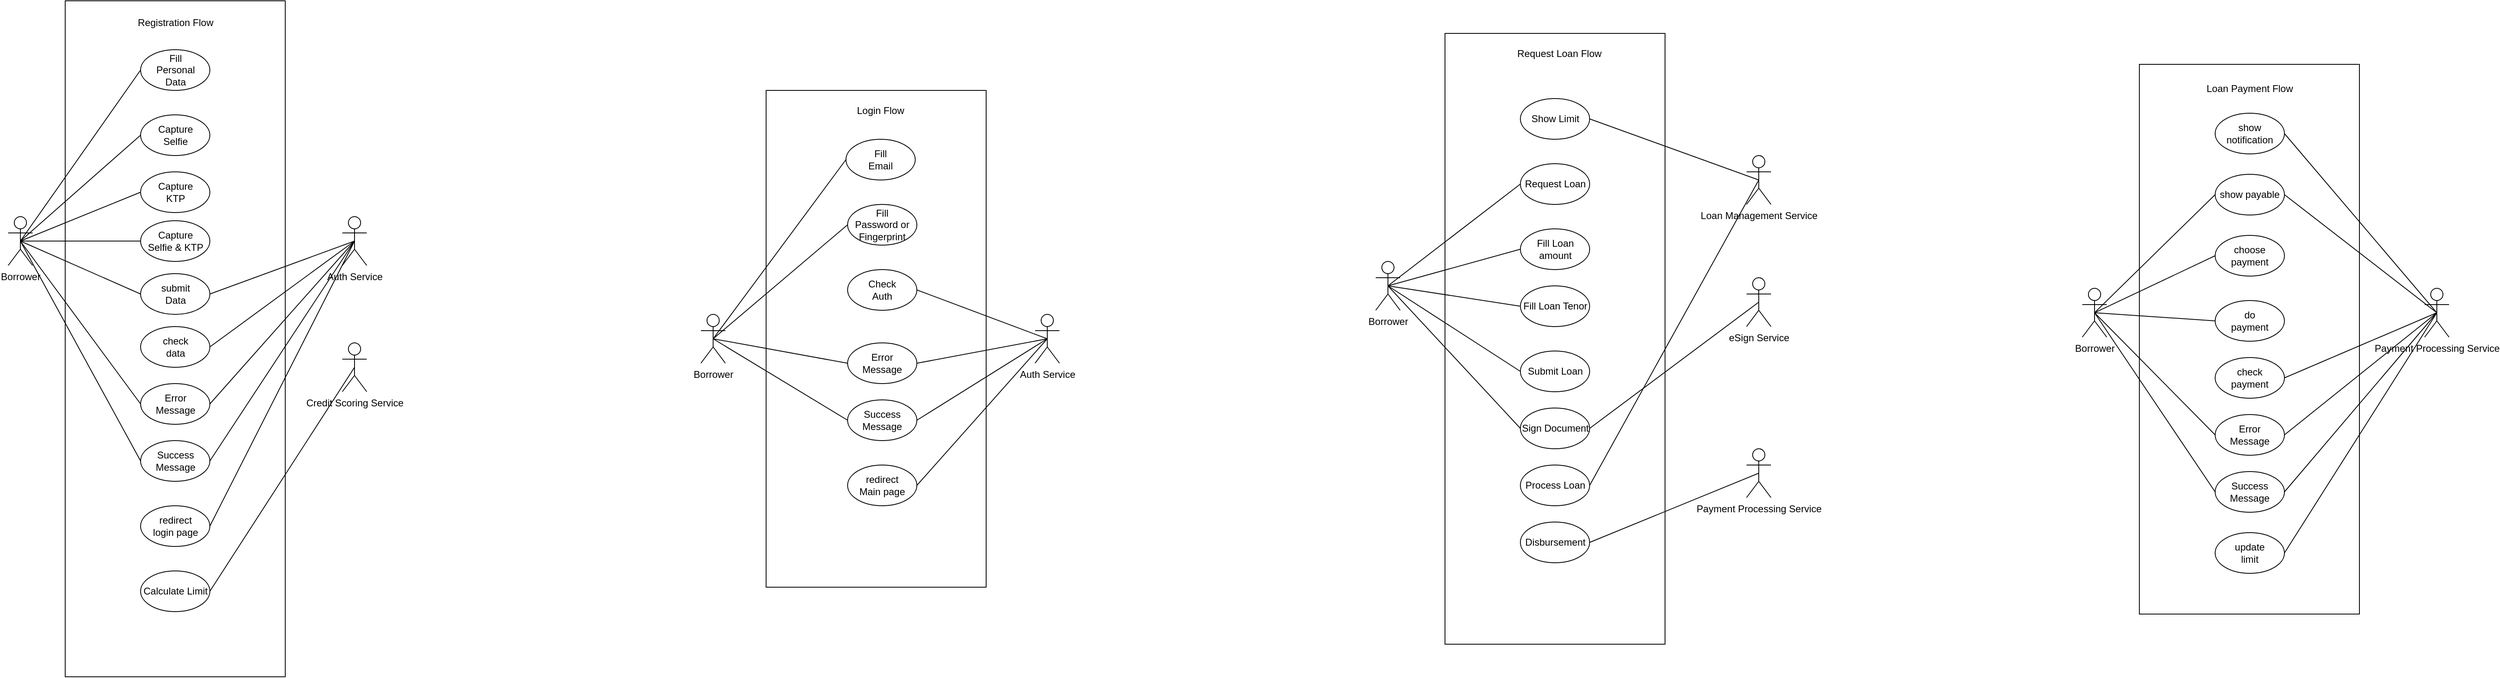 <mxfile version="21.3.4" type="device">
  <diagram name="Page-1" id="trqMA6kiyU-wLQIfASnf">
    <mxGraphModel dx="2074" dy="1130" grid="1" gridSize="10" guides="1" tooltips="1" connect="1" arrows="1" fold="1" page="1" pageScale="1" pageWidth="850" pageHeight="1100" math="0" shadow="0">
      <root>
        <mxCell id="0" />
        <mxCell id="1" parent="0" />
        <mxCell id="stLxp_5td-xepopUjHBC-103" value="" style="verticalLabelPosition=bottom;verticalAlign=top;html=1;shape=mxgraph.basic.rect;fillColor2=none;strokeWidth=1;size=20;indent=5;" vertex="1" parent="1">
          <mxGeometry x="2820" y="213" width="270" height="675" as="geometry" />
        </mxCell>
        <mxCell id="stLxp_5td-xepopUjHBC-64" value="" style="group" vertex="1" connectable="0" parent="1">
          <mxGeometry x="1968" y="175" width="270" height="750" as="geometry" />
        </mxCell>
        <mxCell id="stLxp_5td-xepopUjHBC-62" value="" style="verticalLabelPosition=bottom;verticalAlign=top;html=1;shape=mxgraph.basic.rect;fillColor2=none;strokeWidth=1;size=20;indent=5;" vertex="1" parent="stLxp_5td-xepopUjHBC-64">
          <mxGeometry width="270" height="750" as="geometry" />
        </mxCell>
        <mxCell id="stLxp_5td-xepopUjHBC-63" value="Request Loan Flow" style="text;html=1;align=center;verticalAlign=middle;resizable=0;points=[];autosize=1;strokeColor=none;fillColor=none;" vertex="1" parent="stLxp_5td-xepopUjHBC-64">
          <mxGeometry x="75" y="10" width="130" height="30" as="geometry" />
        </mxCell>
        <mxCell id="stLxp_5td-xepopUjHBC-74" value="Show Limit" style="ellipse;whiteSpace=wrap;html=1;" vertex="1" parent="stLxp_5td-xepopUjHBC-64">
          <mxGeometry x="92.5" y="80" width="85" height="50" as="geometry" />
        </mxCell>
        <mxCell id="stLxp_5td-xepopUjHBC-86" value="Request Loan" style="ellipse;whiteSpace=wrap;html=1;" vertex="1" parent="stLxp_5td-xepopUjHBC-64">
          <mxGeometry x="92.5" y="160" width="85" height="50" as="geometry" />
        </mxCell>
        <mxCell id="stLxp_5td-xepopUjHBC-87" value="Fill Loan amount" style="ellipse;whiteSpace=wrap;html=1;" vertex="1" parent="stLxp_5td-xepopUjHBC-64">
          <mxGeometry x="92.5" y="240" width="85" height="50" as="geometry" />
        </mxCell>
        <mxCell id="stLxp_5td-xepopUjHBC-88" value="Fill Loan Tenor" style="ellipse;whiteSpace=wrap;html=1;" vertex="1" parent="stLxp_5td-xepopUjHBC-64">
          <mxGeometry x="92.5" y="310" width="85" height="50" as="geometry" />
        </mxCell>
        <mxCell id="stLxp_5td-xepopUjHBC-89" value="Submit Loan" style="ellipse;whiteSpace=wrap;html=1;" vertex="1" parent="stLxp_5td-xepopUjHBC-64">
          <mxGeometry x="92.5" y="390" width="85" height="50" as="geometry" />
        </mxCell>
        <mxCell id="stLxp_5td-xepopUjHBC-92" value="Sign Document" style="ellipse;whiteSpace=wrap;html=1;" vertex="1" parent="stLxp_5td-xepopUjHBC-64">
          <mxGeometry x="92.5" y="460" width="85" height="50" as="geometry" />
        </mxCell>
        <mxCell id="stLxp_5td-xepopUjHBC-36" value="Process Loan" style="ellipse;whiteSpace=wrap;html=1;" vertex="1" parent="stLxp_5td-xepopUjHBC-64">
          <mxGeometry x="92.5" y="530" width="85" height="50" as="geometry" />
        </mxCell>
        <mxCell id="stLxp_5td-xepopUjHBC-101" value="Disbursement" style="ellipse;whiteSpace=wrap;html=1;" vertex="1" parent="stLxp_5td-xepopUjHBC-64">
          <mxGeometry x="92.5" y="600" width="85" height="50" as="geometry" />
        </mxCell>
        <mxCell id="stLxp_5td-xepopUjHBC-66" value="" style="group" vertex="1" connectable="0" parent="1">
          <mxGeometry x="275" y="135" width="270" height="830" as="geometry" />
        </mxCell>
        <mxCell id="stLxp_5td-xepopUjHBC-4" value="" style="verticalLabelPosition=bottom;verticalAlign=top;html=1;shape=mxgraph.basic.rect;fillColor2=none;strokeWidth=1;size=20;indent=5;" vertex="1" parent="stLxp_5td-xepopUjHBC-66">
          <mxGeometry width="270" height="830" as="geometry" />
        </mxCell>
        <mxCell id="stLxp_5td-xepopUjHBC-8" value="Registration Flow" style="text;html=1;align=center;verticalAlign=middle;resizable=0;points=[];autosize=1;strokeColor=none;fillColor=none;" vertex="1" parent="stLxp_5td-xepopUjHBC-66">
          <mxGeometry x="75" y="11.857" width="120" height="30" as="geometry" />
        </mxCell>
        <mxCell id="stLxp_5td-xepopUjHBC-73" value="Calculate Limit" style="ellipse;whiteSpace=wrap;html=1;" vertex="1" parent="stLxp_5td-xepopUjHBC-66">
          <mxGeometry x="92.5" y="700" width="85" height="50" as="geometry" />
        </mxCell>
        <mxCell id="stLxp_5td-xepopUjHBC-65" value="" style="group" vertex="1" connectable="0" parent="1">
          <mxGeometry x="1135" y="245" width="270" height="610" as="geometry" />
        </mxCell>
        <mxCell id="stLxp_5td-xepopUjHBC-37" value="" style="verticalLabelPosition=bottom;verticalAlign=top;html=1;shape=mxgraph.basic.rect;fillColor2=none;strokeWidth=1;size=20;indent=5;" vertex="1" parent="stLxp_5td-xepopUjHBC-65">
          <mxGeometry width="270" height="610" as="geometry" />
        </mxCell>
        <mxCell id="stLxp_5td-xepopUjHBC-38" value="Login Flow" style="text;html=1;align=center;verticalAlign=middle;resizable=0;points=[];autosize=1;strokeColor=none;fillColor=none;" vertex="1" parent="stLxp_5td-xepopUjHBC-65">
          <mxGeometry x="100" y="10" width="80" height="30" as="geometry" />
        </mxCell>
        <mxCell id="stLxp_5td-xepopUjHBC-1" value="Borrower" style="shape=umlActor;verticalLabelPosition=bottom;verticalAlign=top;html=1;outlineConnect=0;" vertex="1" parent="1">
          <mxGeometry x="205" y="400" width="30" height="60" as="geometry" />
        </mxCell>
        <mxCell id="stLxp_5td-xepopUjHBC-5" value="Fill&lt;br&gt;Personal&lt;br&gt;Data" style="ellipse;whiteSpace=wrap;html=1;" vertex="1" parent="1">
          <mxGeometry x="367.5" y="195" width="85" height="50" as="geometry" />
        </mxCell>
        <mxCell id="stLxp_5td-xepopUjHBC-6" value="Auth Service" style="shape=umlActor;verticalLabelPosition=bottom;verticalAlign=top;html=1;outlineConnect=0;" vertex="1" parent="1">
          <mxGeometry x="615" y="400" width="30" height="60" as="geometry" />
        </mxCell>
        <mxCell id="stLxp_5td-xepopUjHBC-9" value="submit&lt;br&gt;Data" style="ellipse;whiteSpace=wrap;html=1;" vertex="1" parent="1">
          <mxGeometry x="367.5" y="470" width="85" height="50" as="geometry" />
        </mxCell>
        <mxCell id="stLxp_5td-xepopUjHBC-14" value="" style="endArrow=none;html=1;rounded=0;exitX=0.5;exitY=0.5;exitDx=0;exitDy=0;exitPerimeter=0;entryX=0;entryY=0.5;entryDx=0;entryDy=0;" edge="1" parent="1" source="stLxp_5td-xepopUjHBC-1" target="stLxp_5td-xepopUjHBC-5">
          <mxGeometry width="50" height="50" relative="1" as="geometry">
            <mxPoint x="205" y="95" as="sourcePoint" />
            <mxPoint x="255" y="45" as="targetPoint" />
          </mxGeometry>
        </mxCell>
        <mxCell id="stLxp_5td-xepopUjHBC-15" value="" style="endArrow=none;html=1;rounded=0;exitX=0.5;exitY=0.5;exitDx=0;exitDy=0;exitPerimeter=0;entryX=0;entryY=0.5;entryDx=0;entryDy=0;" edge="1" parent="1" source="stLxp_5td-xepopUjHBC-1" target="stLxp_5td-xepopUjHBC-9">
          <mxGeometry width="50" height="50" relative="1" as="geometry">
            <mxPoint x="205" y="95" as="sourcePoint" />
            <mxPoint x="255" y="45" as="targetPoint" />
          </mxGeometry>
        </mxCell>
        <mxCell id="stLxp_5td-xepopUjHBC-16" value="" style="endArrow=none;html=1;rounded=0;exitX=0.5;exitY=0.5;exitDx=0;exitDy=0;exitPerimeter=0;entryX=1;entryY=0.5;entryDx=0;entryDy=0;" edge="1" parent="1" source="stLxp_5td-xepopUjHBC-6" target="stLxp_5td-xepopUjHBC-9">
          <mxGeometry width="50" height="50" relative="1" as="geometry">
            <mxPoint x="85" y="65" as="sourcePoint" />
            <mxPoint x="135" y="15" as="targetPoint" />
          </mxGeometry>
        </mxCell>
        <mxCell id="stLxp_5td-xepopUjHBC-17" value="check&lt;br&gt;data" style="ellipse;whiteSpace=wrap;html=1;" vertex="1" parent="1">
          <mxGeometry x="367.5" y="535" width="85" height="50" as="geometry" />
        </mxCell>
        <mxCell id="stLxp_5td-xepopUjHBC-18" value="Capture&lt;br&gt;Selfie" style="ellipse;whiteSpace=wrap;html=1;" vertex="1" parent="1">
          <mxGeometry x="367.5" y="275" width="85" height="50" as="geometry" />
        </mxCell>
        <mxCell id="stLxp_5td-xepopUjHBC-19" value="Capture&lt;br&gt;KTP" style="ellipse;whiteSpace=wrap;html=1;" vertex="1" parent="1">
          <mxGeometry x="367.5" y="345" width="85" height="50" as="geometry" />
        </mxCell>
        <mxCell id="stLxp_5td-xepopUjHBC-20" value="Capture&lt;br&gt;Selfie &amp;amp; KTP" style="ellipse;whiteSpace=wrap;html=1;" vertex="1" parent="1">
          <mxGeometry x="367.5" y="405" width="85" height="50" as="geometry" />
        </mxCell>
        <mxCell id="stLxp_5td-xepopUjHBC-21" value="" style="endArrow=none;html=1;rounded=0;exitX=0.5;exitY=0.5;exitDx=0;exitDy=0;exitPerimeter=0;entryX=1;entryY=0.5;entryDx=0;entryDy=0;" edge="1" parent="1" source="stLxp_5td-xepopUjHBC-6" target="stLxp_5td-xepopUjHBC-17">
          <mxGeometry width="50" height="50" relative="1" as="geometry">
            <mxPoint x="85" y="65" as="sourcePoint" />
            <mxPoint x="135" y="15" as="targetPoint" />
          </mxGeometry>
        </mxCell>
        <mxCell id="stLxp_5td-xepopUjHBC-22" value="" style="endArrow=none;html=1;rounded=0;exitX=0.5;exitY=0.5;exitDx=0;exitDy=0;exitPerimeter=0;entryX=0;entryY=0.5;entryDx=0;entryDy=0;" edge="1" parent="1" source="stLxp_5td-xepopUjHBC-1" target="stLxp_5td-xepopUjHBC-20">
          <mxGeometry width="50" height="50" relative="1" as="geometry">
            <mxPoint x="95" y="75" as="sourcePoint" />
            <mxPoint x="145" y="25" as="targetPoint" />
          </mxGeometry>
        </mxCell>
        <mxCell id="stLxp_5td-xepopUjHBC-23" value="" style="endArrow=none;html=1;rounded=0;exitX=0.5;exitY=0.5;exitDx=0;exitDy=0;exitPerimeter=0;entryX=0;entryY=0.5;entryDx=0;entryDy=0;" edge="1" parent="1" source="stLxp_5td-xepopUjHBC-1" target="stLxp_5td-xepopUjHBC-19">
          <mxGeometry width="50" height="50" relative="1" as="geometry">
            <mxPoint x="105" y="85" as="sourcePoint" />
            <mxPoint x="155" y="35" as="targetPoint" />
          </mxGeometry>
        </mxCell>
        <mxCell id="stLxp_5td-xepopUjHBC-24" value="" style="endArrow=none;html=1;rounded=0;exitX=0.5;exitY=0.5;exitDx=0;exitDy=0;exitPerimeter=0;entryX=0;entryY=0.5;entryDx=0;entryDy=0;" edge="1" parent="1" source="stLxp_5td-xepopUjHBC-1" target="stLxp_5td-xepopUjHBC-18">
          <mxGeometry width="50" height="50" relative="1" as="geometry">
            <mxPoint x="115" y="95" as="sourcePoint" />
            <mxPoint x="165" y="45" as="targetPoint" />
          </mxGeometry>
        </mxCell>
        <mxCell id="stLxp_5td-xepopUjHBC-25" value="Error&lt;br&gt;Message" style="ellipse;whiteSpace=wrap;html=1;" vertex="1" parent="1">
          <mxGeometry x="367.5" y="605" width="85" height="50" as="geometry" />
        </mxCell>
        <mxCell id="stLxp_5td-xepopUjHBC-26" value="" style="endArrow=none;html=1;rounded=0;exitX=0.5;exitY=0.5;exitDx=0;exitDy=0;exitPerimeter=0;entryX=0;entryY=0.5;entryDx=0;entryDy=0;" edge="1" parent="1" source="stLxp_5td-xepopUjHBC-1" target="stLxp_5td-xepopUjHBC-25">
          <mxGeometry width="50" height="50" relative="1" as="geometry">
            <mxPoint x="85" y="65" as="sourcePoint" />
            <mxPoint x="135" y="15" as="targetPoint" />
          </mxGeometry>
        </mxCell>
        <mxCell id="stLxp_5td-xepopUjHBC-27" value="" style="endArrow=none;html=1;rounded=0;exitX=1;exitY=0.5;exitDx=0;exitDy=0;entryX=0.5;entryY=0.5;entryDx=0;entryDy=0;entryPerimeter=0;" edge="1" parent="1" source="stLxp_5td-xepopUjHBC-52" target="stLxp_5td-xepopUjHBC-6">
          <mxGeometry width="50" height="50" relative="1" as="geometry">
            <mxPoint x="1075" y="65" as="sourcePoint" />
            <mxPoint x="875" y="575" as="targetPoint" />
          </mxGeometry>
        </mxCell>
        <mxCell id="stLxp_5td-xepopUjHBC-28" value="" style="endArrow=none;html=1;rounded=0;exitX=1;exitY=0.5;exitDx=0;exitDy=0;entryX=0.5;entryY=0.5;entryDx=0;entryDy=0;entryPerimeter=0;" edge="1" parent="1" source="stLxp_5td-xepopUjHBC-48" target="stLxp_5td-xepopUjHBC-39">
          <mxGeometry width="50" height="50" relative="1" as="geometry">
            <mxPoint x="1050" y="205" as="sourcePoint" />
            <mxPoint x="1100" y="155" as="targetPoint" />
          </mxGeometry>
        </mxCell>
        <mxCell id="stLxp_5td-xepopUjHBC-29" value="" style="endArrow=none;html=1;rounded=0;exitX=0.5;exitY=0.5;exitDx=0;exitDy=0;exitPerimeter=0;entryX=0;entryY=0.5;entryDx=0;entryDy=0;" edge="1" parent="1" source="stLxp_5td-xepopUjHBC-35" target="stLxp_5td-xepopUjHBC-44">
          <mxGeometry width="50" height="50" relative="1" as="geometry">
            <mxPoint x="910" y="200" as="sourcePoint" />
            <mxPoint x="960" y="150" as="targetPoint" />
          </mxGeometry>
        </mxCell>
        <mxCell id="stLxp_5td-xepopUjHBC-30" value="" style="endArrow=none;html=1;rounded=0;entryX=0.5;entryY=0.5;entryDx=0;entryDy=0;entryPerimeter=0;exitX=1;exitY=0.5;exitDx=0;exitDy=0;" edge="1" parent="1" source="stLxp_5td-xepopUjHBC-33" target="stLxp_5td-xepopUjHBC-6">
          <mxGeometry width="50" height="50" relative="1" as="geometry">
            <mxPoint x="115" y="95" as="sourcePoint" />
            <mxPoint x="165" y="45" as="targetPoint" />
          </mxGeometry>
        </mxCell>
        <mxCell id="stLxp_5td-xepopUjHBC-31" value="" style="endArrow=none;html=1;rounded=0;entryX=0.5;entryY=0.5;entryDx=0;entryDy=0;entryPerimeter=0;exitX=0;exitY=0.5;exitDx=0;exitDy=0;" edge="1" parent="1" source="stLxp_5td-xepopUjHBC-33" target="stLxp_5td-xepopUjHBC-1">
          <mxGeometry width="50" height="50" relative="1" as="geometry">
            <mxPoint x="125" y="105" as="sourcePoint" />
            <mxPoint x="175" y="55" as="targetPoint" />
          </mxGeometry>
        </mxCell>
        <mxCell id="stLxp_5td-xepopUjHBC-32" value="" style="endArrow=none;html=1;rounded=0;entryX=0.5;entryY=0.5;entryDx=0;entryDy=0;entryPerimeter=0;exitX=1;exitY=0.5;exitDx=0;exitDy=0;" edge="1" parent="1" source="stLxp_5td-xepopUjHBC-25" target="stLxp_5td-xepopUjHBC-6">
          <mxGeometry width="50" height="50" relative="1" as="geometry">
            <mxPoint x="135" y="115" as="sourcePoint" />
            <mxPoint x="185" y="65" as="targetPoint" />
          </mxGeometry>
        </mxCell>
        <mxCell id="stLxp_5td-xepopUjHBC-33" value="Success&lt;br&gt;Message" style="ellipse;whiteSpace=wrap;html=1;" vertex="1" parent="1">
          <mxGeometry x="367.5" y="675" width="85" height="50" as="geometry" />
        </mxCell>
        <mxCell id="stLxp_5td-xepopUjHBC-35" value="Borrower" style="shape=umlActor;verticalLabelPosition=bottom;verticalAlign=top;html=1;outlineConnect=0;" vertex="1" parent="1">
          <mxGeometry x="1055" y="520" width="30" height="60" as="geometry" />
        </mxCell>
        <mxCell id="stLxp_5td-xepopUjHBC-39" value="Auth Service" style="shape=umlActor;verticalLabelPosition=bottom;verticalAlign=top;html=1;outlineConnect=0;" vertex="1" parent="1">
          <mxGeometry x="1465" y="520" width="30" height="60" as="geometry" />
        </mxCell>
        <mxCell id="stLxp_5td-xepopUjHBC-43" value="Fill&lt;br&gt;Email" style="ellipse;whiteSpace=wrap;html=1;" vertex="1" parent="1">
          <mxGeometry x="1233" y="305" width="85" height="50" as="geometry" />
        </mxCell>
        <mxCell id="stLxp_5td-xepopUjHBC-44" value="Fill&lt;br&gt;Password or&lt;br&gt;Fingerprint" style="ellipse;whiteSpace=wrap;html=1;" vertex="1" parent="1">
          <mxGeometry x="1235" y="385" width="85" height="50" as="geometry" />
        </mxCell>
        <mxCell id="stLxp_5td-xepopUjHBC-47" value="" style="endArrow=none;html=1;rounded=0;exitX=0.5;exitY=0.5;exitDx=0;exitDy=0;exitPerimeter=0;entryX=0;entryY=0.5;entryDx=0;entryDy=0;" edge="1" parent="1" source="stLxp_5td-xepopUjHBC-35" target="stLxp_5td-xepopUjHBC-43">
          <mxGeometry width="50" height="50" relative="1" as="geometry">
            <mxPoint x="920" y="210" as="sourcePoint" />
            <mxPoint x="970" y="160" as="targetPoint" />
          </mxGeometry>
        </mxCell>
        <mxCell id="stLxp_5td-xepopUjHBC-48" value="Check&lt;br&gt;Auth" style="ellipse;whiteSpace=wrap;html=1;" vertex="1" parent="1">
          <mxGeometry x="1235" y="465" width="85" height="50" as="geometry" />
        </mxCell>
        <mxCell id="stLxp_5td-xepopUjHBC-50" value="Error&lt;br&gt;Message" style="ellipse;whiteSpace=wrap;html=1;" vertex="1" parent="1">
          <mxGeometry x="1235" y="555" width="85" height="50" as="geometry" />
        </mxCell>
        <mxCell id="stLxp_5td-xepopUjHBC-51" value="Success&lt;br&gt;Message" style="ellipse;whiteSpace=wrap;html=1;" vertex="1" parent="1">
          <mxGeometry x="1235" y="625" width="85" height="50" as="geometry" />
        </mxCell>
        <mxCell id="stLxp_5td-xepopUjHBC-52" value="redirect&lt;br&gt;login page" style="ellipse;whiteSpace=wrap;html=1;" vertex="1" parent="1">
          <mxGeometry x="367.5" y="755" width="85" height="50" as="geometry" />
        </mxCell>
        <mxCell id="stLxp_5td-xepopUjHBC-53" value="redirect&lt;br&gt;Main page" style="ellipse;whiteSpace=wrap;html=1;" vertex="1" parent="1">
          <mxGeometry x="1235" y="705" width="85" height="50" as="geometry" />
        </mxCell>
        <mxCell id="stLxp_5td-xepopUjHBC-54" value="" style="endArrow=none;html=1;rounded=0;exitX=0.5;exitY=0.5;exitDx=0;exitDy=0;exitPerimeter=0;entryX=0;entryY=0.5;entryDx=0;entryDy=0;" edge="1" parent="1" source="stLxp_5td-xepopUjHBC-35" target="stLxp_5td-xepopUjHBC-50">
          <mxGeometry width="50" height="50" relative="1" as="geometry">
            <mxPoint x="1040" y="195" as="sourcePoint" />
            <mxPoint x="1090" y="145" as="targetPoint" />
          </mxGeometry>
        </mxCell>
        <mxCell id="stLxp_5td-xepopUjHBC-55" value="" style="endArrow=none;html=1;rounded=0;exitX=1;exitY=0.5;exitDx=0;exitDy=0;entryX=0.5;entryY=0.5;entryDx=0;entryDy=0;entryPerimeter=0;" edge="1" parent="1" source="stLxp_5td-xepopUjHBC-50" target="stLxp_5td-xepopUjHBC-39">
          <mxGeometry width="50" height="50" relative="1" as="geometry">
            <mxPoint x="1050" y="205" as="sourcePoint" />
            <mxPoint x="1100" y="155" as="targetPoint" />
          </mxGeometry>
        </mxCell>
        <mxCell id="stLxp_5td-xepopUjHBC-56" value="" style="endArrow=none;html=1;rounded=0;exitX=0;exitY=0.5;exitDx=0;exitDy=0;entryX=0.5;entryY=0.5;entryDx=0;entryDy=0;entryPerimeter=0;" edge="1" parent="1" source="stLxp_5td-xepopUjHBC-51" target="stLxp_5td-xepopUjHBC-35">
          <mxGeometry width="50" height="50" relative="1" as="geometry">
            <mxPoint x="1060" y="215" as="sourcePoint" />
            <mxPoint x="1110" y="165" as="targetPoint" />
          </mxGeometry>
        </mxCell>
        <mxCell id="stLxp_5td-xepopUjHBC-57" value="" style="endArrow=none;html=1;rounded=0;entryX=0.5;entryY=0.5;entryDx=0;entryDy=0;entryPerimeter=0;exitX=1;exitY=0.5;exitDx=0;exitDy=0;" edge="1" parent="1" source="stLxp_5td-xepopUjHBC-73" target="stLxp_5td-xepopUjHBC-71">
          <mxGeometry width="50" height="50" relative="1" as="geometry">
            <mxPoint x="685" y="785" as="sourcePoint" />
            <mxPoint x="735" y="735" as="targetPoint" />
          </mxGeometry>
        </mxCell>
        <mxCell id="stLxp_5td-xepopUjHBC-59" value="" style="endArrow=none;html=1;rounded=0;exitX=1;exitY=0.5;exitDx=0;exitDy=0;entryX=0.5;entryY=0.5;entryDx=0;entryDy=0;entryPerimeter=0;" edge="1" parent="1" source="stLxp_5td-xepopUjHBC-53" target="stLxp_5td-xepopUjHBC-39">
          <mxGeometry width="50" height="50" relative="1" as="geometry">
            <mxPoint x="1060" y="215" as="sourcePoint" />
            <mxPoint x="1110" y="165" as="targetPoint" />
          </mxGeometry>
        </mxCell>
        <mxCell id="stLxp_5td-xepopUjHBC-61" value="" style="endArrow=none;html=1;rounded=0;exitX=1;exitY=0.5;exitDx=0;exitDy=0;entryX=0.5;entryY=0.5;entryDx=0;entryDy=0;entryPerimeter=0;" edge="1" parent="1" source="stLxp_5td-xepopUjHBC-51" target="stLxp_5td-xepopUjHBC-39">
          <mxGeometry width="50" height="50" relative="1" as="geometry">
            <mxPoint x="1080" y="235" as="sourcePoint" />
            <mxPoint x="1130" y="185" as="targetPoint" />
          </mxGeometry>
        </mxCell>
        <mxCell id="stLxp_5td-xepopUjHBC-67" value="Borrower" style="shape=umlActor;verticalLabelPosition=bottom;verticalAlign=top;html=1;outlineConnect=0;" vertex="1" parent="1">
          <mxGeometry x="1883" y="455" width="30" height="60" as="geometry" />
        </mxCell>
        <mxCell id="stLxp_5td-xepopUjHBC-68" value="Loan Management Service" style="shape=umlActor;verticalLabelPosition=bottom;verticalAlign=top;html=1;outlineConnect=0;" vertex="1" parent="1">
          <mxGeometry x="2338" y="325" width="30" height="60" as="geometry" />
        </mxCell>
        <mxCell id="stLxp_5td-xepopUjHBC-69" value="Payment Processing Service" style="shape=umlActor;verticalLabelPosition=bottom;verticalAlign=top;html=1;outlineConnect=0;" vertex="1" parent="1">
          <mxGeometry x="2338" y="685" width="30" height="60" as="geometry" />
        </mxCell>
        <mxCell id="stLxp_5td-xepopUjHBC-70" value="eSign Service" style="shape=umlActor;verticalLabelPosition=bottom;verticalAlign=top;html=1;outlineConnect=0;" vertex="1" parent="1">
          <mxGeometry x="2338" y="475" width="30" height="60" as="geometry" />
        </mxCell>
        <mxCell id="stLxp_5td-xepopUjHBC-71" value="Credit Scoring Service" style="shape=umlActor;verticalLabelPosition=bottom;verticalAlign=top;html=1;outlineConnect=0;" vertex="1" parent="1">
          <mxGeometry x="615" y="555" width="30" height="60" as="geometry" />
        </mxCell>
        <mxCell id="stLxp_5td-xepopUjHBC-82" value="" style="endArrow=none;html=1;rounded=0;exitX=0.5;exitY=0.5;exitDx=0;exitDy=0;exitPerimeter=0;entryX=0;entryY=0.5;entryDx=0;entryDy=0;" edge="1" parent="1" source="stLxp_5td-xepopUjHBC-67" target="stLxp_5td-xepopUjHBC-88">
          <mxGeometry width="50" height="50" relative="1" as="geometry">
            <mxPoint x="1828" y="165" as="sourcePoint" />
            <mxPoint x="1878" y="115" as="targetPoint" />
          </mxGeometry>
        </mxCell>
        <mxCell id="stLxp_5td-xepopUjHBC-83" value="" style="endArrow=none;html=1;rounded=0;exitX=0.5;exitY=0.5;exitDx=0;exitDy=0;exitPerimeter=0;entryX=0;entryY=0.5;entryDx=0;entryDy=0;" edge="1" parent="1" source="stLxp_5td-xepopUjHBC-67" target="stLxp_5td-xepopUjHBC-87">
          <mxGeometry width="50" height="50" relative="1" as="geometry">
            <mxPoint x="1838" y="175" as="sourcePoint" />
            <mxPoint x="1888" y="125" as="targetPoint" />
          </mxGeometry>
        </mxCell>
        <mxCell id="stLxp_5td-xepopUjHBC-84" value="" style="endArrow=none;html=1;rounded=0;exitX=0.5;exitY=0.5;exitDx=0;exitDy=0;exitPerimeter=0;entryX=0;entryY=0.5;entryDx=0;entryDy=0;" edge="1" parent="1" source="stLxp_5td-xepopUjHBC-67" target="stLxp_5td-xepopUjHBC-86">
          <mxGeometry width="50" height="50" relative="1" as="geometry">
            <mxPoint x="1848" y="185" as="sourcePoint" />
            <mxPoint x="1898" y="135" as="targetPoint" />
          </mxGeometry>
        </mxCell>
        <mxCell id="stLxp_5td-xepopUjHBC-85" value="" style="endArrow=none;html=1;rounded=0;entryX=0.5;entryY=0.5;entryDx=0;entryDy=0;entryPerimeter=0;exitX=1;exitY=0.5;exitDx=0;exitDy=0;" edge="1" parent="1" source="stLxp_5td-xepopUjHBC-74" target="stLxp_5td-xepopUjHBC-68">
          <mxGeometry width="50" height="50" relative="1" as="geometry">
            <mxPoint x="1858" y="195" as="sourcePoint" />
            <mxPoint x="1908" y="145" as="targetPoint" />
          </mxGeometry>
        </mxCell>
        <mxCell id="stLxp_5td-xepopUjHBC-90" value="" style="endArrow=none;html=1;rounded=0;exitX=0.5;exitY=0.5;exitDx=0;exitDy=0;exitPerimeter=0;entryX=0;entryY=0.5;entryDx=0;entryDy=0;" edge="1" parent="1" source="stLxp_5td-xepopUjHBC-67" target="stLxp_5td-xepopUjHBC-92">
          <mxGeometry width="50" height="50" relative="1" as="geometry">
            <mxPoint x="1828" y="165" as="sourcePoint" />
            <mxPoint x="1878" y="115" as="targetPoint" />
          </mxGeometry>
        </mxCell>
        <mxCell id="stLxp_5td-xepopUjHBC-91" value="" style="endArrow=none;html=1;rounded=0;exitX=0.5;exitY=0.5;exitDx=0;exitDy=0;exitPerimeter=0;entryX=0;entryY=0.5;entryDx=0;entryDy=0;" edge="1" parent="1" source="stLxp_5td-xepopUjHBC-67" target="stLxp_5td-xepopUjHBC-89">
          <mxGeometry width="50" height="50" relative="1" as="geometry">
            <mxPoint x="1838" y="175" as="sourcePoint" />
            <mxPoint x="1888" y="125" as="targetPoint" />
          </mxGeometry>
        </mxCell>
        <mxCell id="stLxp_5td-xepopUjHBC-94" value="" style="endArrow=none;html=1;rounded=0;entryX=0.5;entryY=0.5;entryDx=0;entryDy=0;entryPerimeter=0;exitX=1;exitY=0.5;exitDx=0;exitDy=0;" edge="1" parent="1" source="stLxp_5td-xepopUjHBC-92" target="stLxp_5td-xepopUjHBC-70">
          <mxGeometry width="50" height="50" relative="1" as="geometry">
            <mxPoint x="1828" y="165" as="sourcePoint" />
            <mxPoint x="1878" y="115" as="targetPoint" />
          </mxGeometry>
        </mxCell>
        <mxCell id="stLxp_5td-xepopUjHBC-99" value="" style="endArrow=none;html=1;rounded=0;entryX=0.5;entryY=0.5;entryDx=0;entryDy=0;entryPerimeter=0;exitX=1;exitY=0.5;exitDx=0;exitDy=0;" edge="1" parent="1" source="stLxp_5td-xepopUjHBC-101" target="stLxp_5td-xepopUjHBC-69">
          <mxGeometry width="50" height="50" relative="1" as="geometry">
            <mxPoint x="1828" y="165" as="sourcePoint" />
            <mxPoint x="1878" y="115" as="targetPoint" />
          </mxGeometry>
        </mxCell>
        <mxCell id="stLxp_5td-xepopUjHBC-100" value="" style="endArrow=none;html=1;rounded=0;entryX=0.5;entryY=0.5;entryDx=0;entryDy=0;entryPerimeter=0;exitX=1;exitY=0.5;exitDx=0;exitDy=0;" edge="1" parent="1" source="stLxp_5td-xepopUjHBC-36" target="stLxp_5td-xepopUjHBC-68">
          <mxGeometry width="50" height="50" relative="1" as="geometry">
            <mxPoint x="1838" y="175" as="sourcePoint" />
            <mxPoint x="1888" y="125" as="targetPoint" />
          </mxGeometry>
        </mxCell>
        <mxCell id="stLxp_5td-xepopUjHBC-102" value="Loan Payment Flow" style="text;html=1;align=center;verticalAlign=middle;resizable=0;points=[];autosize=1;strokeColor=none;fillColor=none;" vertex="1" parent="1">
          <mxGeometry x="2890" y="228" width="130" height="30" as="geometry" />
        </mxCell>
        <mxCell id="stLxp_5td-xepopUjHBC-104" value="show notification" style="ellipse;whiteSpace=wrap;html=1;" vertex="1" parent="1">
          <mxGeometry x="2913" y="273" width="85" height="50" as="geometry" />
        </mxCell>
        <mxCell id="stLxp_5td-xepopUjHBC-111" value="Borrower" style="shape=umlActor;verticalLabelPosition=bottom;verticalAlign=top;html=1;outlineConnect=0;" vertex="1" parent="1">
          <mxGeometry x="2750" y="488" width="30" height="60" as="geometry" />
        </mxCell>
        <mxCell id="stLxp_5td-xepopUjHBC-112" value="Payment Processing Service" style="shape=umlActor;verticalLabelPosition=bottom;verticalAlign=top;html=1;outlineConnect=0;" vertex="1" parent="1">
          <mxGeometry x="3170" y="488" width="30" height="60" as="geometry" />
        </mxCell>
        <mxCell id="stLxp_5td-xepopUjHBC-113" value="" style="endArrow=none;html=1;rounded=0;entryX=0;entryY=0.5;entryDx=0;entryDy=0;exitX=0.5;exitY=0.5;exitDx=0;exitDy=0;exitPerimeter=0;" edge="1" parent="1" source="stLxp_5td-xepopUjHBC-111" target="stLxp_5td-xepopUjHBC-120">
          <mxGeometry width="50" height="50" relative="1" as="geometry">
            <mxPoint x="2690" y="78" as="sourcePoint" />
            <mxPoint x="2740" y="28" as="targetPoint" />
          </mxGeometry>
        </mxCell>
        <mxCell id="stLxp_5td-xepopUjHBC-114" value="" style="endArrow=none;html=1;rounded=0;entryX=0;entryY=0.5;entryDx=0;entryDy=0;exitX=0.5;exitY=0.5;exitDx=0;exitDy=0;exitPerimeter=0;" edge="1" parent="1" source="stLxp_5td-xepopUjHBC-111" target="stLxp_5td-xepopUjHBC-119">
          <mxGeometry width="50" height="50" relative="1" as="geometry">
            <mxPoint x="2700" y="88" as="sourcePoint" />
            <mxPoint x="2750" y="38" as="targetPoint" />
          </mxGeometry>
        </mxCell>
        <mxCell id="stLxp_5td-xepopUjHBC-115" value="" style="endArrow=none;html=1;rounded=0;entryX=0;entryY=0.5;entryDx=0;entryDy=0;exitX=0.5;exitY=0.5;exitDx=0;exitDy=0;exitPerimeter=0;" edge="1" parent="1" source="stLxp_5td-xepopUjHBC-111" target="stLxp_5td-xepopUjHBC-118">
          <mxGeometry width="50" height="50" relative="1" as="geometry">
            <mxPoint x="2710" y="98" as="sourcePoint" />
            <mxPoint x="2760" y="48" as="targetPoint" />
          </mxGeometry>
        </mxCell>
        <mxCell id="stLxp_5td-xepopUjHBC-116" value="" style="endArrow=none;html=1;rounded=0;entryX=0.5;entryY=0.5;entryDx=0;entryDy=0;entryPerimeter=0;exitX=1;exitY=0.5;exitDx=0;exitDy=0;" edge="1" parent="1" source="stLxp_5td-xepopUjHBC-118" target="stLxp_5td-xepopUjHBC-112">
          <mxGeometry width="50" height="50" relative="1" as="geometry">
            <mxPoint x="2720" y="108" as="sourcePoint" />
            <mxPoint x="2770" y="58" as="targetPoint" />
          </mxGeometry>
        </mxCell>
        <mxCell id="stLxp_5td-xepopUjHBC-117" value="" style="endArrow=none;html=1;rounded=0;entryX=0.5;entryY=0.5;entryDx=0;entryDy=0;entryPerimeter=0;exitX=1;exitY=0.5;exitDx=0;exitDy=0;" edge="1" parent="1" source="stLxp_5td-xepopUjHBC-104" target="stLxp_5td-xepopUjHBC-112">
          <mxGeometry width="50" height="50" relative="1" as="geometry">
            <mxPoint x="2730" y="118" as="sourcePoint" />
            <mxPoint x="2780" y="68" as="targetPoint" />
          </mxGeometry>
        </mxCell>
        <mxCell id="stLxp_5td-xepopUjHBC-118" value="show payable" style="ellipse;whiteSpace=wrap;html=1;" vertex="1" parent="1">
          <mxGeometry x="2913" y="348" width="85" height="50" as="geometry" />
        </mxCell>
        <mxCell id="stLxp_5td-xepopUjHBC-119" value="choose payment" style="ellipse;whiteSpace=wrap;html=1;" vertex="1" parent="1">
          <mxGeometry x="2913" y="423" width="85" height="50" as="geometry" />
        </mxCell>
        <mxCell id="stLxp_5td-xepopUjHBC-120" value="do&lt;br&gt;payment" style="ellipse;whiteSpace=wrap;html=1;" vertex="1" parent="1">
          <mxGeometry x="2913" y="503" width="85" height="50" as="geometry" />
        </mxCell>
        <mxCell id="stLxp_5td-xepopUjHBC-121" value="check&lt;br&gt;payment" style="ellipse;whiteSpace=wrap;html=1;" vertex="1" parent="1">
          <mxGeometry x="2913" y="573" width="85" height="50" as="geometry" />
        </mxCell>
        <mxCell id="stLxp_5td-xepopUjHBC-122" value="" style="endArrow=none;html=1;rounded=0;entryX=0.5;entryY=0.5;entryDx=0;entryDy=0;entryPerimeter=0;exitX=1;exitY=0.5;exitDx=0;exitDy=0;" edge="1" parent="1" source="stLxp_5td-xepopUjHBC-127" target="stLxp_5td-xepopUjHBC-112">
          <mxGeometry width="50" height="50" relative="1" as="geometry">
            <mxPoint x="2690" y="78" as="sourcePoint" />
            <mxPoint x="2740" y="28" as="targetPoint" />
          </mxGeometry>
        </mxCell>
        <mxCell id="stLxp_5td-xepopUjHBC-123" value="" style="endArrow=none;html=1;rounded=0;entryX=0.5;entryY=0.5;entryDx=0;entryDy=0;entryPerimeter=0;exitX=0;exitY=0.5;exitDx=0;exitDy=0;" edge="1" parent="1" source="stLxp_5td-xepopUjHBC-126" target="stLxp_5td-xepopUjHBC-111">
          <mxGeometry width="50" height="50" relative="1" as="geometry">
            <mxPoint x="2700" y="88" as="sourcePoint" />
            <mxPoint x="2750" y="38" as="targetPoint" />
          </mxGeometry>
        </mxCell>
        <mxCell id="stLxp_5td-xepopUjHBC-124" value="" style="endArrow=none;html=1;rounded=0;entryX=0.5;entryY=0.5;entryDx=0;entryDy=0;entryPerimeter=0;exitX=1;exitY=0.5;exitDx=0;exitDy=0;" edge="1" parent="1" source="stLxp_5td-xepopUjHBC-126" target="stLxp_5td-xepopUjHBC-112">
          <mxGeometry width="50" height="50" relative="1" as="geometry">
            <mxPoint x="2710" y="98" as="sourcePoint" />
            <mxPoint x="2760" y="48" as="targetPoint" />
          </mxGeometry>
        </mxCell>
        <mxCell id="stLxp_5td-xepopUjHBC-125" value="" style="endArrow=none;html=1;rounded=0;entryX=0.5;entryY=0.5;entryDx=0;entryDy=0;entryPerimeter=0;exitX=1;exitY=0.5;exitDx=0;exitDy=0;" edge="1" parent="1" source="stLxp_5td-xepopUjHBC-121" target="stLxp_5td-xepopUjHBC-112">
          <mxGeometry width="50" height="50" relative="1" as="geometry">
            <mxPoint x="2720" y="108" as="sourcePoint" />
            <mxPoint x="2770" y="58" as="targetPoint" />
          </mxGeometry>
        </mxCell>
        <mxCell id="stLxp_5td-xepopUjHBC-126" value="Error&lt;br&gt;Message" style="ellipse;whiteSpace=wrap;html=1;" vertex="1" parent="1">
          <mxGeometry x="2913" y="643" width="85" height="50" as="geometry" />
        </mxCell>
        <mxCell id="stLxp_5td-xepopUjHBC-127" value="Success&lt;br&gt;Message" style="ellipse;whiteSpace=wrap;html=1;" vertex="1" parent="1">
          <mxGeometry x="2913" y="713" width="85" height="50" as="geometry" />
        </mxCell>
        <mxCell id="stLxp_5td-xepopUjHBC-128" value="" style="endArrow=none;html=1;rounded=0;entryX=0.5;entryY=0.5;entryDx=0;entryDy=0;entryPerimeter=0;exitX=1;exitY=0.5;exitDx=0;exitDy=0;" edge="1" parent="1" source="stLxp_5td-xepopUjHBC-130" target="stLxp_5td-xepopUjHBC-112">
          <mxGeometry width="50" height="50" relative="1" as="geometry">
            <mxPoint x="2690" y="78" as="sourcePoint" />
            <mxPoint x="2740" y="28" as="targetPoint" />
          </mxGeometry>
        </mxCell>
        <mxCell id="stLxp_5td-xepopUjHBC-129" value="" style="endArrow=none;html=1;rounded=0;entryX=0.5;entryY=0.5;entryDx=0;entryDy=0;entryPerimeter=0;exitX=0;exitY=0.5;exitDx=0;exitDy=0;" edge="1" parent="1" source="stLxp_5td-xepopUjHBC-127" target="stLxp_5td-xepopUjHBC-111">
          <mxGeometry width="50" height="50" relative="1" as="geometry">
            <mxPoint x="2700" y="88" as="sourcePoint" />
            <mxPoint x="2750" y="38" as="targetPoint" />
          </mxGeometry>
        </mxCell>
        <mxCell id="stLxp_5td-xepopUjHBC-130" value="update&lt;br&gt;limit" style="ellipse;whiteSpace=wrap;html=1;" vertex="1" parent="1">
          <mxGeometry x="2913" y="788" width="85" height="50" as="geometry" />
        </mxCell>
      </root>
    </mxGraphModel>
  </diagram>
</mxfile>
